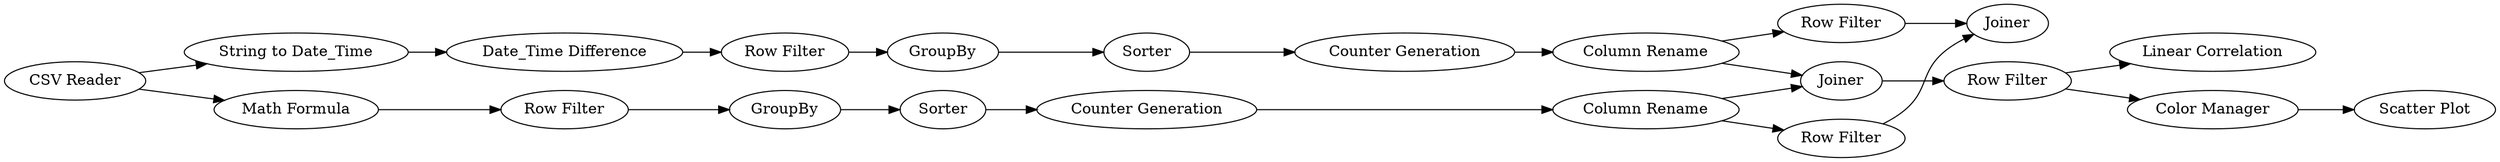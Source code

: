 digraph {
	7 -> 8
	14 -> 16
	3 -> 2
	4 -> 5
	8 -> 9
	19 -> 21
	2 -> 4
	6 -> 24
	10 -> 11
	5 -> 14
	17 -> 13
	16 -> 13
	13 -> 19
	15 -> 17
	1 -> 7
	11 -> 15
	12 -> 24
	16 -> 6
	19 -> 20
	9 -> 10
	20 -> 18
	17 -> 12
	1 -> 3
	7 [label="String to Date_Time"]
	9 [label="Row Filter"]
	21 [label="Linear Correlation"]
	18 [label="Scatter Plot"]
	8 [label="Date_Time Difference"]
	17 [label="Column Rename"]
	3 [label="Math Formula"]
	19 [label="Row Filter"]
	24 [label=Joiner]
	6 [label="Row Filter"]
	15 [label="Counter Generation"]
	12 [label="Row Filter"]
	10 [label=GroupBy]
	16 [label="Column Rename"]
	1 [label="CSV Reader"]
	11 [label=Sorter]
	4 [label=GroupBy]
	14 [label="Counter Generation"]
	5 [label=Sorter]
	13 [label=Joiner]
	20 [label="Color Manager"]
	2 [label="Row Filter"]
	rankdir=LR
}
